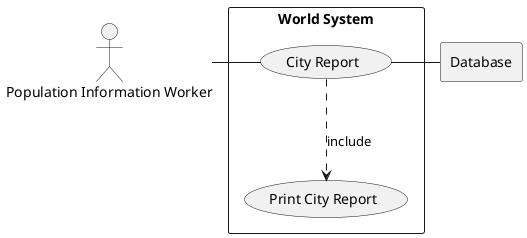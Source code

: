@startuml

actor HR as "Population Information Worker"

rectangle Database

rectangle "World System" {
    usecase UC4 as "City Report"

    usecase UCa as "Print City Report"

    HR - UC4
    UC4 ..> UCa : include
    UC4 - Database
}

@enduml